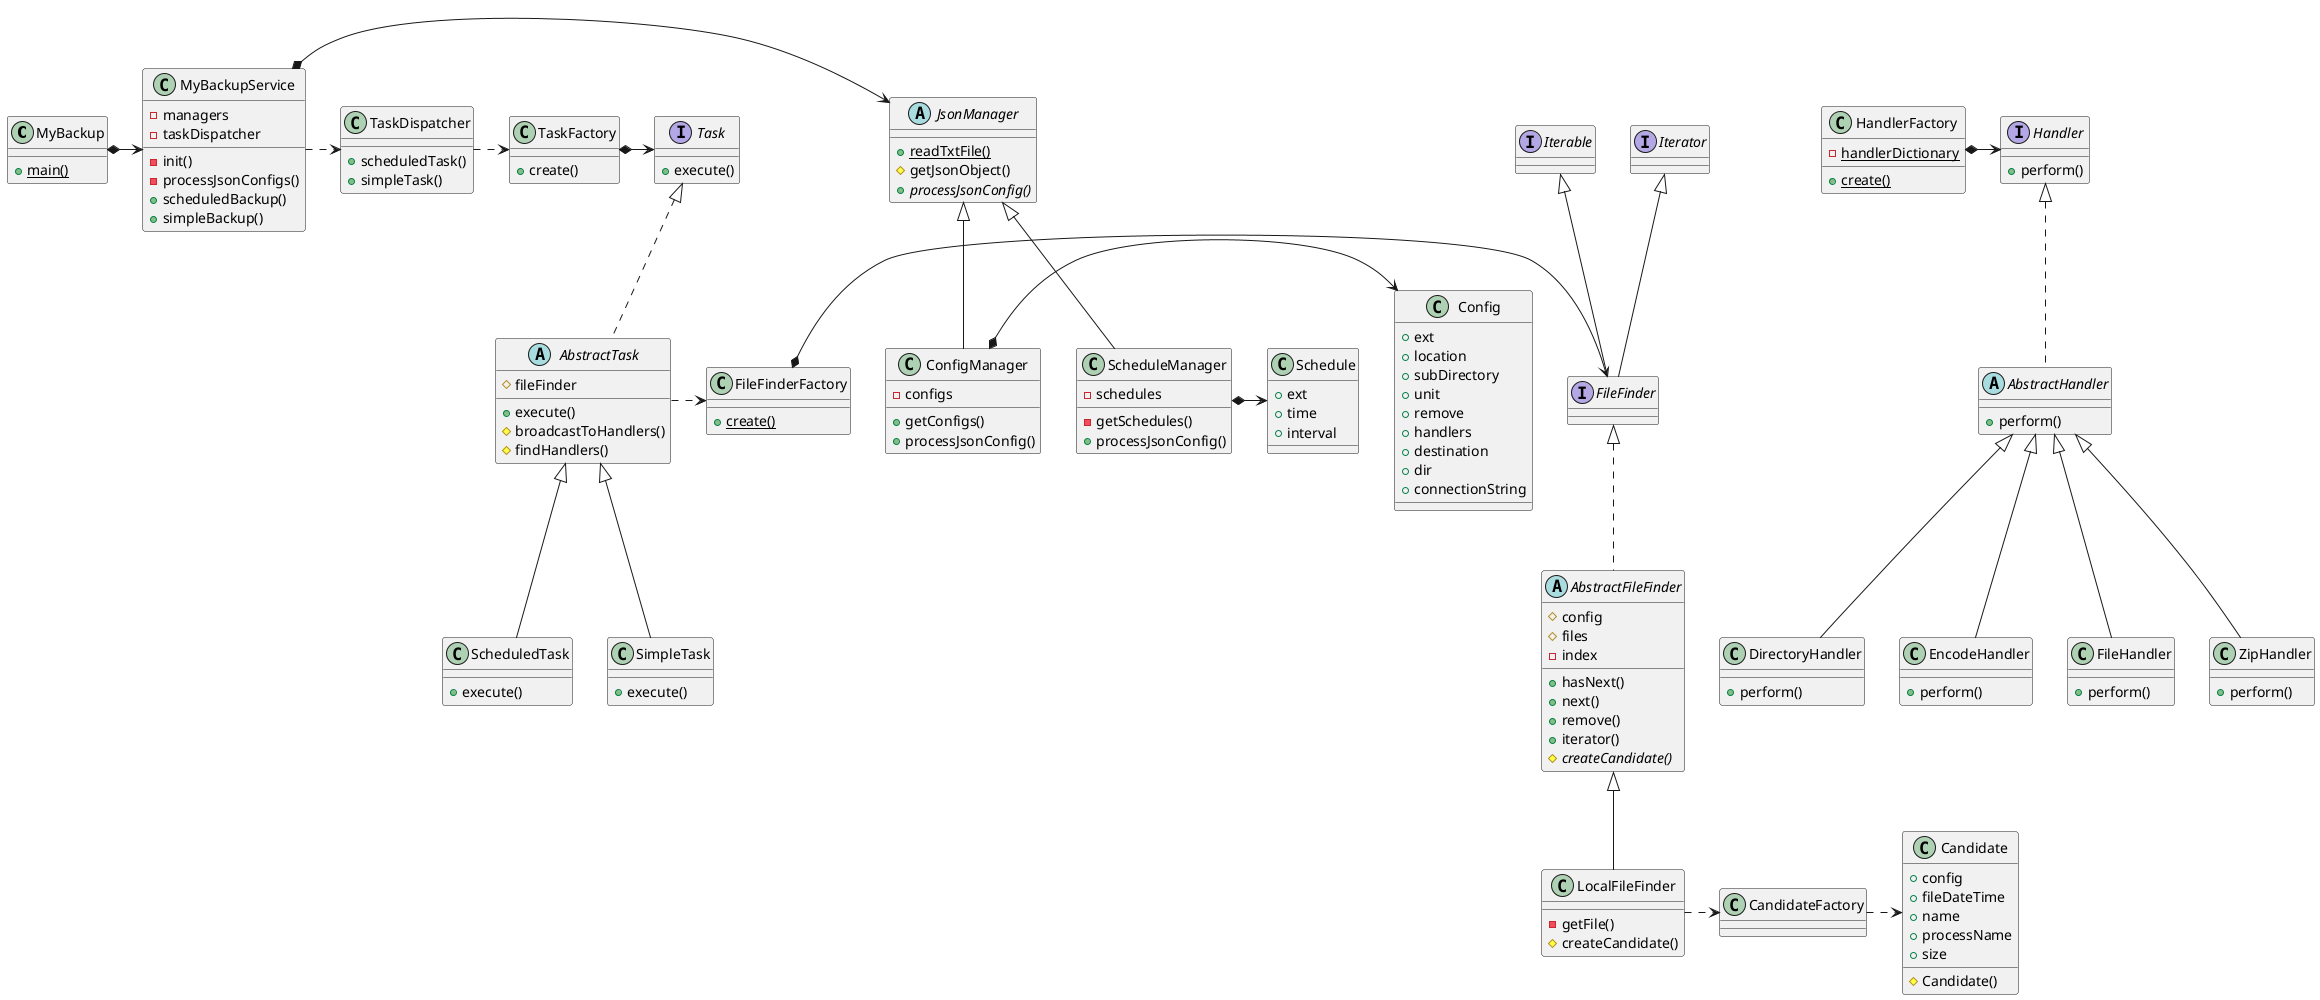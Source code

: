 @startuml MyBackupClassDiagram

class MyBackup {
	{static} +main()
}

class Config {
	+ext
	+location
	+subDirectory
	+unit
	+remove
	+handlers
	+destination
	+dir
	+connectionString
}

class Schedule {
	+ext
	+time
	+interval
}

MyBackup *-> MyBackupService



abstract class JsonManager {
	{static} +readTxtFile()
	#getJsonObject()
	{abstract} +processJsonConfig()
}

class ConfigManager extends JsonManager {
	-configs
	+getConfigs()
	+processJsonConfig()
}

class ScheduleManager extends JsonManager {
	-schedules
	-getSchedules()
	+processJsonConfig()
}

ConfigManager *-> Config
ScheduleManager *-> Schedule
MyBackupService *-> JsonManager



class HandlerFactory {
	{static} -handlerDictionary
	
	{static} +create()
}

interface Handler {
	+perform()
}

abstract class AbstractHandler implements Handler {
	+perform()
}

class DirectoryHandler extends AbstractHandler {
	+perform()
}

class EncodeHandler extends AbstractHandler {
	+perform()
}

class FileHandler extends AbstractHandler {
	+perform()
}

class ZipHandler extends AbstractHandler {
	+perform()
}

HandlerFactory *-> Handler




class FileFinderFactory {
	{static} +create()
}

interface FileFinder extends Iterable, Iterator {
}

abstract class AbstractFileFinder implements FileFinder {
	#config
	#files
	-index
	
	+hasNext()
	+next()
	+remove()
	+iterator()
	{abstract} #createCandidate()
}

class LocalFileFinder extends AbstractFileFinder {
	-getFile()
	#createCandidate()
}

FileFinderFactory *-> FileFinder
LocalFileFinder .> CandidateFactory




class MyBackupService {
	-managers
	-taskDispatcher
	
	-init()
	-processJsonConfigs()
	+scheduledBackup()
	+simpleBackup()
}

class CandidateFactory {
}

class Candidate {
	+config
	+fileDateTime
	+name
	+processName
	+size
	
	#Candidate()
}

CandidateFactory .> Candidate


class TaskDispatcher {
	+scheduledTask()
	+simpleTask()
}

class TaskFactory {
	+create()
}

interface Task {
	+execute()
}

abstract class AbstractTask implements Task {
	#fileFinder
	
	+execute()
	#broadcastToHandlers()	
	#findHandlers()
}

class SimpleTask extends AbstractTask {
	+execute()
}

class ScheduledTask extends AbstractTask {
	+execute()
}

TaskFactory *-> Task
TaskDispatcher .> TaskFactory
MyBackupService .> TaskDispatcher
AbstractTask .> FileFinderFactory

@enduml